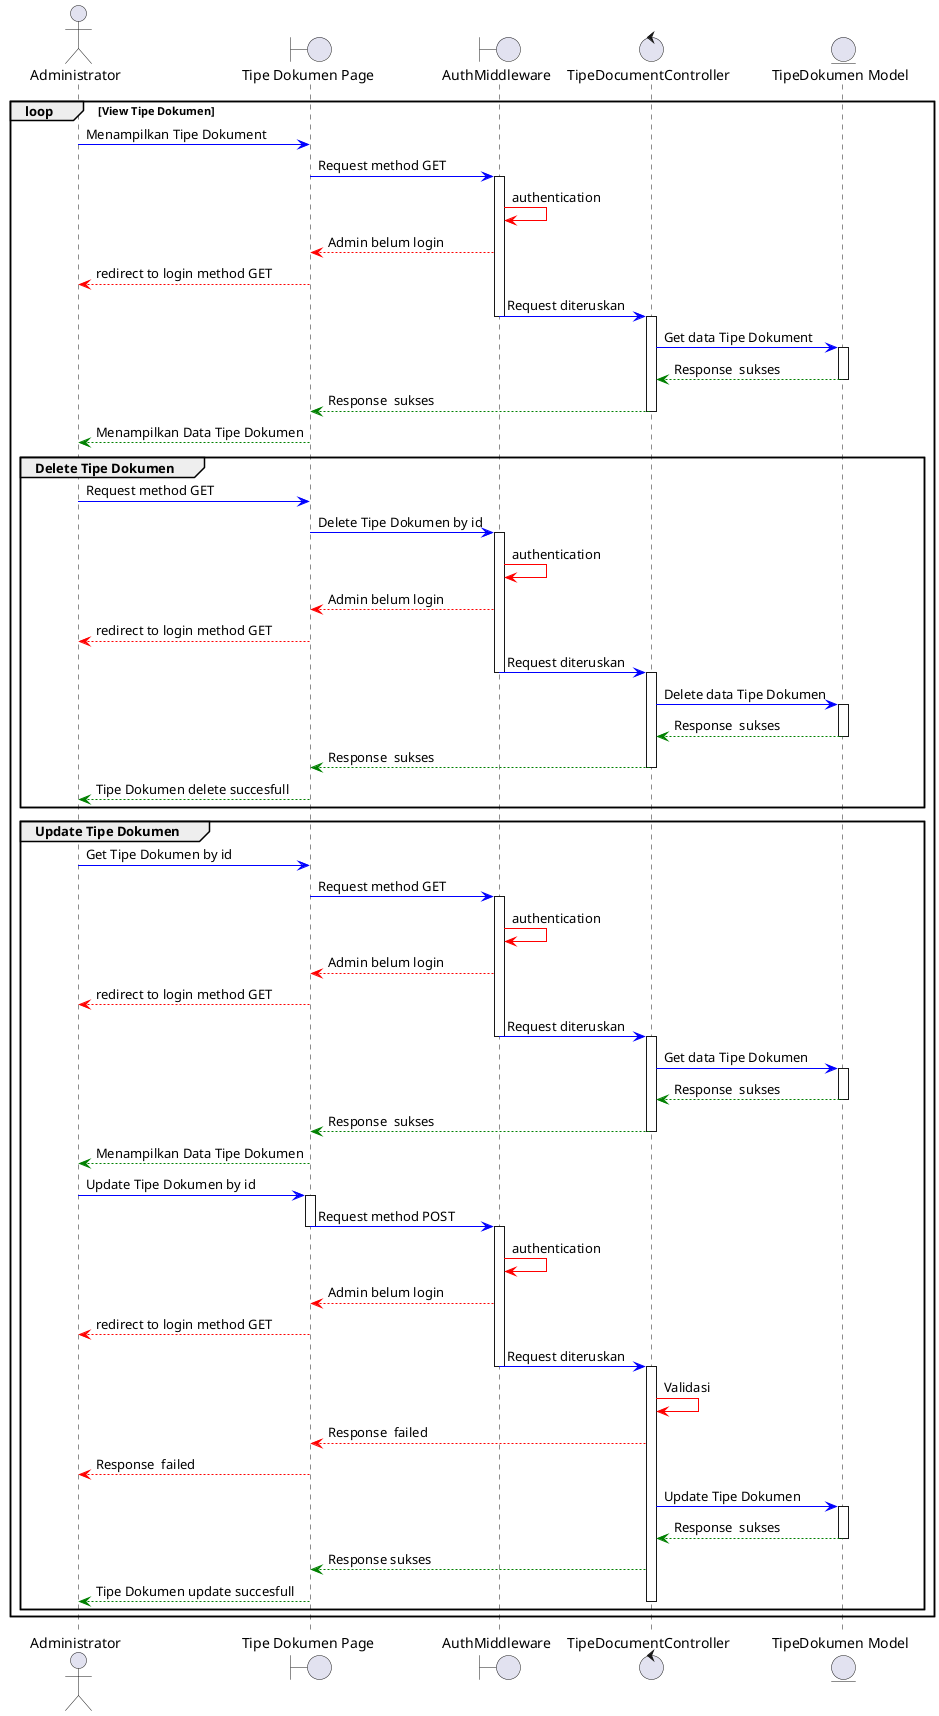 @startuml


actor "Administrator" as admin
boundary "Tipe Dokumen Page" as Tipe
boundary "AuthMiddleware" as middleware
control "TipeDocumentController" as controller
entity "TipeDokumen Model" as model
' database "Database" as db

loop View Tipe Dokumen 
    admin -[#Blue]> Tipe : Menampilkan Tipe Dokument
    ' note left: admin mengases Tipe Dokumen
    Tipe -[#Blue]> middleware: Request method GET 
    activate middleware
            middleware -[#Red]> middleware: authentication
            middleware --[#Red]> Tipe : Admin belum login
            Tipe --[#Red]> admin : redirect to login method GET
            middleware -[#Blue]> controller : Request diteruskan
    deactivate middleware
            activate controller
                controller -[#Blue]> model : Get data Tipe Dokument
                    activate model
                    model --[#Green]> controller : Response  sukses
                    deactivate model
                    controller --[#Green]> Tipe : Response  sukses
            deactivate controller
                Tipe --[#Green]> admin : Menampilkan Data Tipe Dokumen


        ' DELETE
        group Delete Tipe Dokumen
            admin -[#Blue]> Tipe : Request method GET
            ' note left: admin mengases Tipe Dokumen

            Tipe -[#Blue]> middleware: Delete Tipe Dokumen by id

       activate middleware
            middleware -[#Red]> middleware: authentication
            middleware --[#Red]> Tipe : Admin belum login
            Tipe --[#Red]> admin : redirect to login method GET
            middleware -[#Blue]> controller : Request diteruskan
        deactivate middleware
            activate controller
            controller -[#Blue]> model : Delete data Tipe Dokumen
            activate model
            model --[#Green]> controller : Response  sukses
            deactivate model
            controller --[#Green]> Tipe : Response  sukses
            deactivate controller
            Tipe --[#Green]> admin : Tipe Dokumen delete succesfull
        end


        ' UPDATE
        group Update Tipe Dokumen
            admin -[#Blue]> Tipe : Get Tipe Dokumen by id
            ' note left: admin mengases Tipe Dokumen

            Tipe -[#Blue]> middleware:  Request method GET
        activate middleware
            middleware -[#Red]> middleware: authentication
            middleware --[#Red]> Tipe : Admin belum login
            Tipe --[#Red]> admin : redirect to login method GET
            middleware -[#Blue]> controller : Request diteruskan
        deactivate middleware
            activate controller
            controller -[#Blue]> model : Get data Tipe Dokumen
            activate model
            model --[#Green]> controller : Response  sukses
            deactivate model
            controller --[#Green]> Tipe : Response  sukses
            deactivate controller
                Tipe --[#Green]> admin : Menampilkan Data Tipe Dokumen
            
             admin -[#Blue]> Tipe : Update Tipe Dokumen by id
            activate Tipe
             Tipe -[#Blue]> middleware : Request method POST
            deactivate Tipe
            activate middleware
             middleware -[#Red]> middleware : authentication
            middleware --[#Red]> Tipe : Admin belum login
            Tipe --[#Red]> admin : redirect to login method GET

            middleware -[#Blue]> controller : Request diteruskan
            deactivate middleware
            activate controller
            controller -[#Red]> controller : Validasi
            controller --[#Red]> Tipe : Response  failed
            Tipe --[#Red]> admin : Response  failed
            controller -[#Blue]> model : Update Tipe Dokumen
            activate model 
            model --[#Green]> controller : Response  sukses
            deactivate model
            controller --[#Green]> Tipe : Response sukses
            Tipe --[#Green]> admin : Tipe Dokumen update succesfull
            deactivate controller
            
        end


end


@enduml